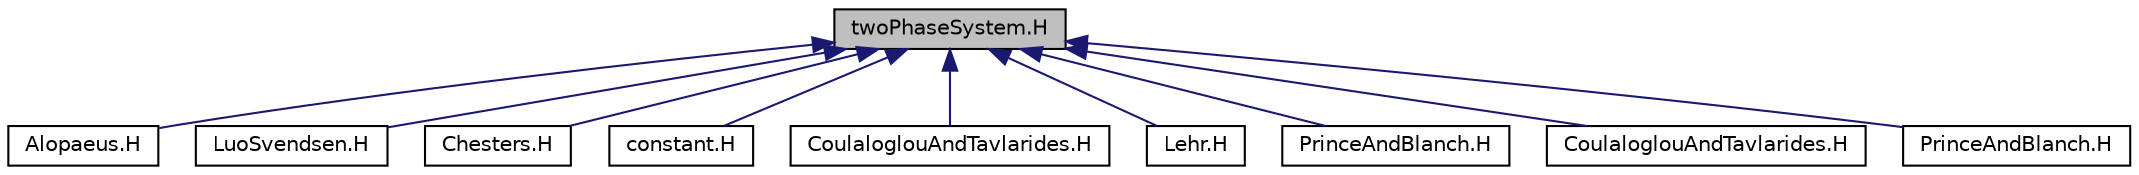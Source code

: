 digraph "twoPhaseSystem.H"
{
  bgcolor="transparent";
  edge [fontname="Helvetica",fontsize="10",labelfontname="Helvetica",labelfontsize="10"];
  node [fontname="Helvetica",fontsize="10",shape=record];
  Node1 [label="twoPhaseSystem.H",height=0.2,width=0.4,color="black", fillcolor="grey75", style="filled", fontcolor="black"];
  Node1 -> Node2 [dir="back",color="midnightblue",fontsize="10",style="solid",fontname="Helvetica"];
  Node2 [label="Alopaeus.H",height=0.2,width=0.4,color="black",URL="$a00240.html"];
  Node1 -> Node3 [dir="back",color="midnightblue",fontsize="10",style="solid",fontname="Helvetica"];
  Node3 [label="LuoSvendsen.H",height=0.2,width=0.4,color="black",URL="$a00463.html"];
  Node1 -> Node4 [dir="back",color="midnightblue",fontsize="10",style="solid",fontname="Helvetica"];
  Node4 [label="Chesters.H",height=0.2,width=0.4,color="black",URL="$a00279.html"];
  Node1 -> Node5 [dir="back",color="midnightblue",fontsize="10",style="solid",fontname="Helvetica"];
  Node5 [label="constant.H",height=0.2,width=0.4,color="black",URL="$a00292.html"];
  Node1 -> Node6 [dir="back",color="midnightblue",fontsize="10",style="solid",fontname="Helvetica"];
  Node6 [label="CoulaloglouAndTavlarides.H",height=0.2,width=0.4,color="black",URL="$a00315.html"];
  Node1 -> Node7 [dir="back",color="midnightblue",fontsize="10",style="solid",fontname="Helvetica"];
  Node7 [label="Lehr.H",height=0.2,width=0.4,color="black",URL="$a00445.html"];
  Node1 -> Node8 [dir="back",color="midnightblue",fontsize="10",style="solid",fontname="Helvetica"];
  Node8 [label="PrinceAndBlanch.H",height=0.2,width=0.4,color="black",URL="$a00611.html"];
  Node1 -> Node9 [dir="back",color="midnightblue",fontsize="10",style="solid",fontname="Helvetica"];
  Node9 [label="CoulaloglouAndTavlarides.H",height=0.2,width=0.4,color="black",URL="$a00316.html"];
  Node1 -> Node10 [dir="back",color="midnightblue",fontsize="10",style="solid",fontname="Helvetica"];
  Node10 [label="PrinceAndBlanch.H",height=0.2,width=0.4,color="black",URL="$a00612.html"];
}

